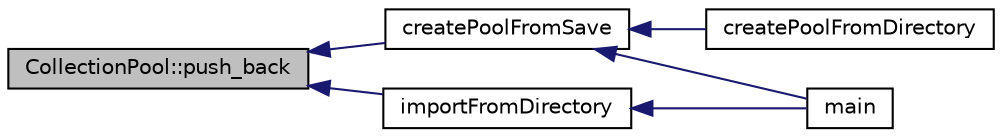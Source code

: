 digraph "CollectionPool::push_back"
{
 // INTERACTIVE_SVG=YES
  edge [fontname="Helvetica",fontsize="10",labelfontname="Helvetica",labelfontsize="10"];
  node [fontname="Helvetica",fontsize="10",shape=record];
  rankdir="LR";
  Node25 [label="CollectionPool::push_back",height=0.2,width=0.4,color="black", fillcolor="grey75", style="filled", fontcolor="black"];
  Node25 -> Node26 [dir="back",color="midnightblue",fontsize="10",style="solid",fontname="Helvetica"];
  Node26 [label="createPoolFromSave",height=0.2,width=0.4,color="black", fillcolor="white", style="filled",URL="$_utilities_8cpp.html#a6d03d2391c95cb176a80f11be628e6a9"];
  Node26 -> Node27 [dir="back",color="midnightblue",fontsize="10",style="solid",fontname="Helvetica"];
  Node27 [label="createPoolFromDirectory",height=0.2,width=0.4,color="black", fillcolor="white", style="filled",URL="$_utilities_8cpp.html#a46270f4fab8fe8d4f01b9c7cb8fdb75c"];
  Node26 -> Node28 [dir="back",color="midnightblue",fontsize="10",style="solid",fontname="Helvetica"];
  Node28 [label="main",height=0.2,width=0.4,color="black", fillcolor="white", style="filled",URL="$main_8cpp.html#ae66f6b31b5ad750f1fe042a706a4e3d4"];
  Node25 -> Node29 [dir="back",color="midnightblue",fontsize="10",style="solid",fontname="Helvetica"];
  Node29 [label="importFromDirectory",height=0.2,width=0.4,color="black", fillcolor="white", style="filled",URL="$_utilities_8cpp.html#a5ce6411f7ab365cdf958f8f16e773d05"];
  Node29 -> Node28 [dir="back",color="midnightblue",fontsize="10",style="solid",fontname="Helvetica"];
}
